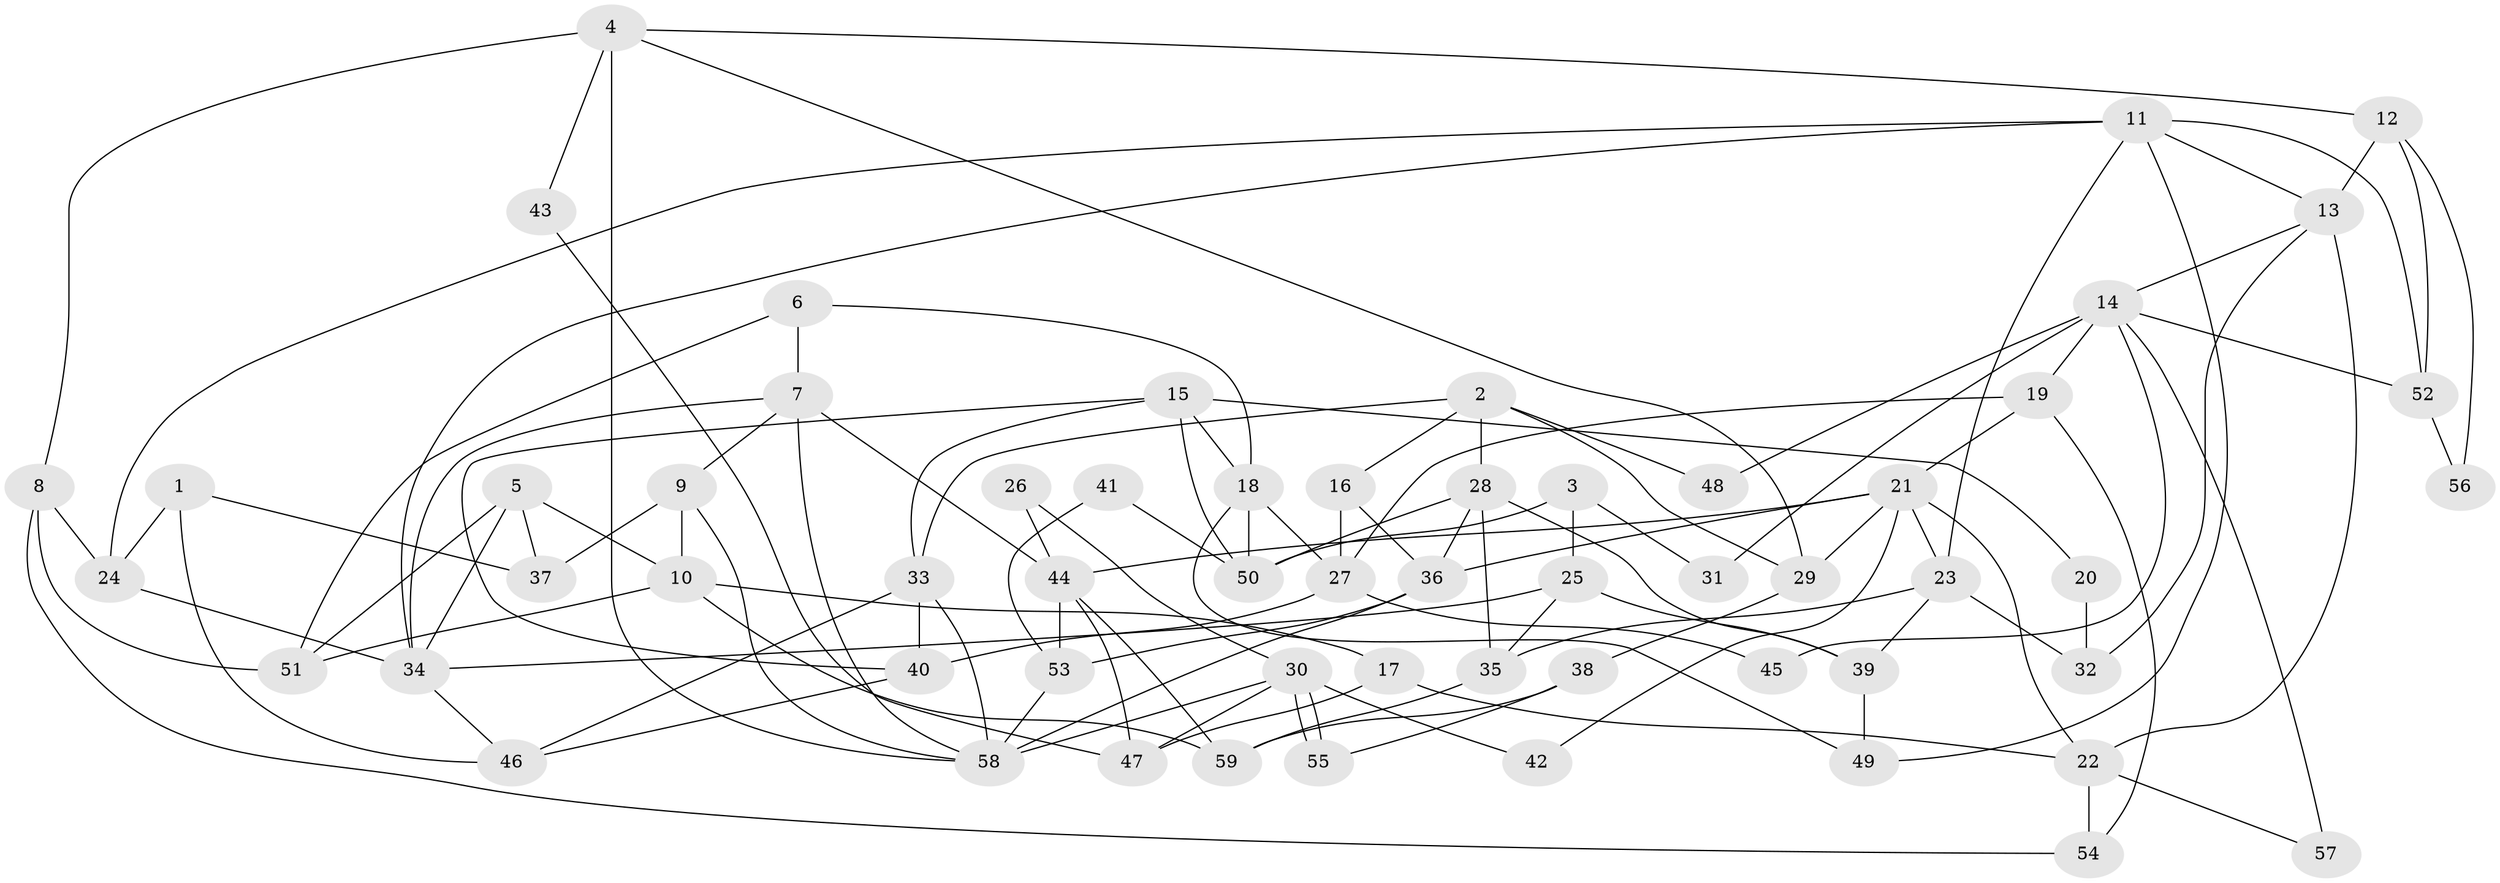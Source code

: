 // coarse degree distribution, {3: 0.35294117647058826, 5: 0.11764705882352941, 4: 0.17647058823529413, 9: 0.058823529411764705, 6: 0.11764705882352941, 2: 0.11764705882352941, 7: 0.058823529411764705}
// Generated by graph-tools (version 1.1) at 2025/55/03/04/25 21:55:09]
// undirected, 59 vertices, 118 edges
graph export_dot {
graph [start="1"]
  node [color=gray90,style=filled];
  1;
  2;
  3;
  4;
  5;
  6;
  7;
  8;
  9;
  10;
  11;
  12;
  13;
  14;
  15;
  16;
  17;
  18;
  19;
  20;
  21;
  22;
  23;
  24;
  25;
  26;
  27;
  28;
  29;
  30;
  31;
  32;
  33;
  34;
  35;
  36;
  37;
  38;
  39;
  40;
  41;
  42;
  43;
  44;
  45;
  46;
  47;
  48;
  49;
  50;
  51;
  52;
  53;
  54;
  55;
  56;
  57;
  58;
  59;
  1 -- 46;
  1 -- 24;
  1 -- 37;
  2 -- 28;
  2 -- 33;
  2 -- 16;
  2 -- 29;
  2 -- 48;
  3 -- 25;
  3 -- 50;
  3 -- 31;
  4 -- 8;
  4 -- 58;
  4 -- 12;
  4 -- 29;
  4 -- 43;
  5 -- 51;
  5 -- 34;
  5 -- 10;
  5 -- 37;
  6 -- 51;
  6 -- 7;
  6 -- 18;
  7 -- 58;
  7 -- 44;
  7 -- 9;
  7 -- 34;
  8 -- 24;
  8 -- 54;
  8 -- 51;
  9 -- 37;
  9 -- 10;
  9 -- 58;
  10 -- 17;
  10 -- 51;
  10 -- 59;
  11 -- 52;
  11 -- 23;
  11 -- 13;
  11 -- 24;
  11 -- 34;
  11 -- 49;
  12 -- 13;
  12 -- 52;
  12 -- 56;
  13 -- 22;
  13 -- 14;
  13 -- 32;
  14 -- 19;
  14 -- 31;
  14 -- 45;
  14 -- 48;
  14 -- 52;
  14 -- 57;
  15 -- 33;
  15 -- 18;
  15 -- 20;
  15 -- 40;
  15 -- 50;
  16 -- 27;
  16 -- 36;
  17 -- 47;
  17 -- 22;
  18 -- 50;
  18 -- 27;
  18 -- 49;
  19 -- 21;
  19 -- 27;
  19 -- 54;
  20 -- 32;
  21 -- 29;
  21 -- 44;
  21 -- 22;
  21 -- 23;
  21 -- 36;
  21 -- 42;
  22 -- 54;
  22 -- 57;
  23 -- 35;
  23 -- 32;
  23 -- 39;
  24 -- 34;
  25 -- 34;
  25 -- 39;
  25 -- 35;
  26 -- 30;
  26 -- 44;
  27 -- 40;
  27 -- 45;
  28 -- 39;
  28 -- 36;
  28 -- 35;
  28 -- 50;
  29 -- 38;
  30 -- 58;
  30 -- 55;
  30 -- 55;
  30 -- 42;
  30 -- 47;
  33 -- 46;
  33 -- 58;
  33 -- 40;
  34 -- 46;
  35 -- 59;
  36 -- 53;
  36 -- 58;
  38 -- 59;
  38 -- 55;
  39 -- 49;
  40 -- 46;
  41 -- 50;
  41 -- 53;
  43 -- 47;
  44 -- 59;
  44 -- 53;
  44 -- 47;
  52 -- 56;
  53 -- 58;
}
